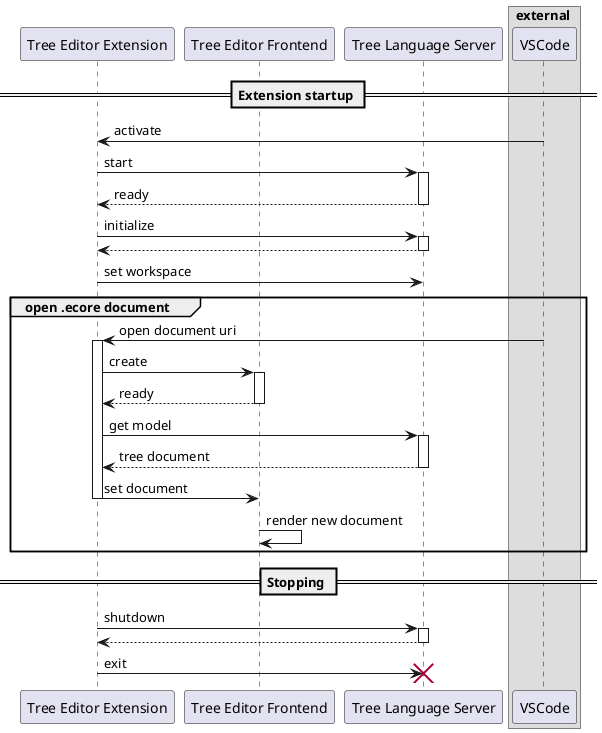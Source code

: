 @startuml Protocol_startstop_sequence

participant "Tree Editor Extension" as ext
participant "Tree Editor Frontend" as frontend
participant "Tree Language Server" as server
box external #DDDDDD
  participant VSCode as vscode
end box

== Extension startup ==

ext <- vscode : activate
ext -> server ++ : start
return ready

ext -> server ++ : initialize
return
ext -> server : set workspace

group open .ecore document
  ext <- vscode ++ : open document uri
  
  ext -> frontend ++ : create
  return ready
  
  ext -> server ++ : get model
  return tree document

  ext -> frontend: set document
  deactivate
  
  frontend -> frontend : render new document
end

== Stopping ==
ext -> server ++ : shutdown
return
ext -> server : exit
destroy server

@enduml

@startuml Protocol_action_sequence

actor Student
participant "Tree Editor Frontend" as frontend
participant "Tree Editor Extension" as ext
participant "Tree Language Server" as server

== Perform an action ==

Student -> frontend ++ : click action button
frontend -> ext ++ : trigger action event
deactivate frontend
ext -> server ++ : forward action event
server -> server : perform action
deactivate ext
server -> ext ++ : new document state
deactivate server
ext -> frontend ++: set document
deactivate ext
frontend -> frontend : render new document
deactivate

@enduml

@startuml Protocol_form_sequence

actor Student
participant "Tree Editor Frontend" as frontend
participant "Tree Editor Extension" as ext
participant "Tree Language Server" as server

== Select a node ==

Student -> frontend ++ : select a node
frontend -> frontend : update selected node
frontend -> ext ++ : get node properties
deactivate frontend
ext -> server ++ : get node properties
return properties\nand form schema
ext -> frontend ++ : set properties\nand form schema
deactivate ext
frontend -> frontend : render new\nproperties form
deactivate frontend

== Edit a node property ==

Student -> frontend : enter new\nproperty value
Student -> frontend ++ : apply
frontend -> ext ++ : send "change\nproperties of\nnode" event
deactivate frontend
ext -> server ++ : send "change\nproperties of\nnode" event
server -> server : create change\ncommand
server -> server : add command to\nundo-history stack
return new properties\nand form schema
ext -> frontend ++ : set properties\nand form schema
deactivate ext
frontend -> frontend : render new\nproperties form
deactivate

@enduml

@startuml Protocol_changetree_sequence

actor Student
participant "Tree Editor Frontend" as frontend
participant "Tree Editor Extension" as ext
participant "Tree Language Server" as server

== Add a tree node ==

Student -> frontend ++ : open "add child"\nmenu on a node
frontend -> Student : show possible\nnode types
Student -> frontend ++: Add child to\nnode with type X
frontend -> ext ++: add child to\nnode with type X
deactivate frontend
deactivate frontend
ext -> server ++ : add child to\nnode with type X
server -> server : create change command
server -> server : add command to\nundo-history stack
return new tree document
ext -> frontend ++ : set document
deactivate ext
frontend -> frontend : render new document
deactivate frontend

@enduml